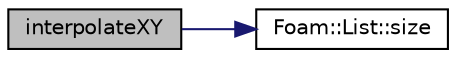 digraph "interpolateXY"
{
  bgcolor="transparent";
  edge [fontname="Helvetica",fontsize="10",labelfontname="Helvetica",labelfontsize="10"];
  node [fontname="Helvetica",fontsize="10",shape=record];
  rankdir="LR";
  Node123795 [label="interpolateXY",height=0.2,width=0.4,color="black", fillcolor="grey75", style="filled", fontcolor="black"];
  Node123795 -> Node123796 [color="midnightblue",fontsize="10",style="solid",fontname="Helvetica"];
  Node123796 [label="Foam::List::size",height=0.2,width=0.4,color="black",URL="$a26833.html#a8a5f6fa29bd4b500caf186f60245b384",tooltip="Override size to be inconsistent with allocated storage. "];
}
